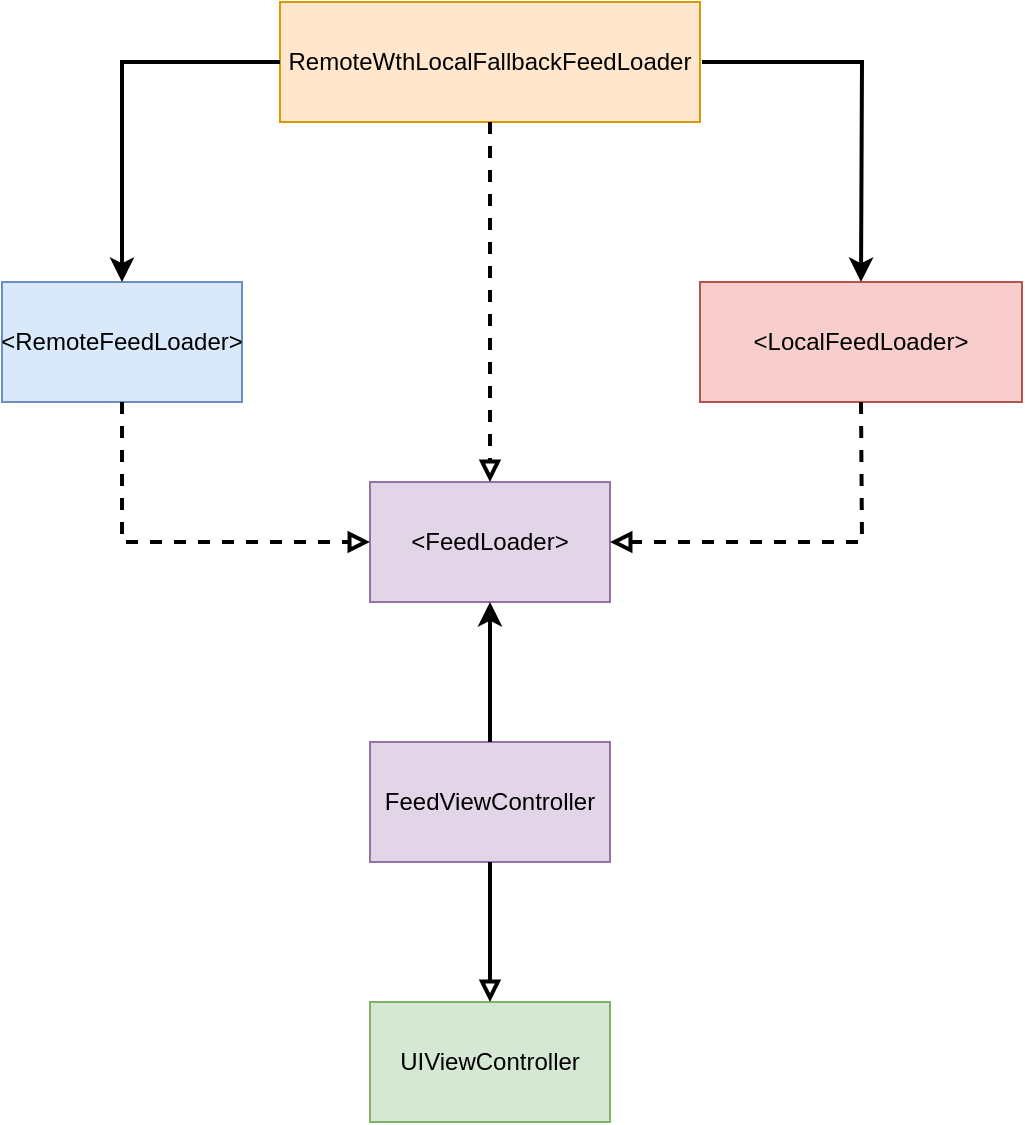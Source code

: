<mxfile version="18.0.0" type="dropbox"><diagram id="1CdzOrJcFUel-TkgF0vE" name="Page-1"><mxGraphModel dx="1426" dy="825" grid="1" gridSize="10" guides="1" tooltips="1" connect="1" arrows="1" fold="1" page="1" pageScale="1" pageWidth="827" pageHeight="1169" math="0" shadow="0"><root><mxCell id="0"/><mxCell id="1" parent="0"/><mxCell id="Go43n2lrQPPdRkr0XE8J-1" value="RemoteWthLocalFallbackFeedLoader" style="rounded=0;whiteSpace=wrap;html=1;fillColor=#ffe6cc;strokeColor=#d79b00;" parent="1" vertex="1"><mxGeometry x="309" y="140" width="210" height="60" as="geometry"/></mxCell><mxCell id="Go43n2lrQPPdRkr0XE8J-2" value="UIViewController" style="rounded=0;whiteSpace=wrap;html=1;fillColor=#d5e8d4;strokeColor=#82b366;" parent="1" vertex="1"><mxGeometry x="354" y="640" width="120" height="60" as="geometry"/></mxCell><mxCell id="Go43n2lrQPPdRkr0XE8J-3" value="FeedViewController" style="rounded=0;whiteSpace=wrap;html=1;fillColor=#e1d5e7;strokeColor=#9673a6;" parent="1" vertex="1"><mxGeometry x="354" y="510" width="120" height="60" as="geometry"/></mxCell><mxCell id="Go43n2lrQPPdRkr0XE8J-4" value="&amp;lt;FeedLoader&amp;gt;" style="rounded=0;whiteSpace=wrap;html=1;fillColor=#e1d5e7;strokeColor=#9673a6;" parent="1" vertex="1"><mxGeometry x="354" y="380" width="120" height="60" as="geometry"/></mxCell><mxCell id="Go43n2lrQPPdRkr0XE8J-5" value="&amp;lt;LocalFeedLoader&amp;gt;" style="rounded=0;whiteSpace=wrap;html=1;fillColor=#f8cecc;strokeColor=#b85450;" parent="1" vertex="1"><mxGeometry x="519" y="280" width="161" height="60" as="geometry"/></mxCell><mxCell id="Go43n2lrQPPdRkr0XE8J-6" value="&amp;lt;RemoteFeedLoader&amp;gt;" style="rounded=0;whiteSpace=wrap;html=1;fillColor=#dae8fc;strokeColor=#6c8ebf;" parent="1" vertex="1"><mxGeometry x="170" y="280" width="120" height="60" as="geometry"/></mxCell><mxCell id="Go43n2lrQPPdRkr0XE8J-8" value="" style="endArrow=block;html=1;rounded=0;exitX=0.5;exitY=1;exitDx=0;exitDy=0;entryX=0.5;entryY=0;entryDx=0;entryDy=0;strokeWidth=2;endFill=0;" parent="1" source="Go43n2lrQPPdRkr0XE8J-3" target="Go43n2lrQPPdRkr0XE8J-2" edge="1"><mxGeometry width="50" height="50" relative="1" as="geometry"><mxPoint x="390" y="450" as="sourcePoint"/><mxPoint x="440" y="400" as="targetPoint"/></mxGeometry></mxCell><mxCell id="Go43n2lrQPPdRkr0XE8J-9" value="" style="endArrow=classic;html=1;rounded=0;strokeWidth=2;exitX=0.5;exitY=0;exitDx=0;exitDy=0;entryX=0.5;entryY=1;entryDx=0;entryDy=0;" parent="1" source="Go43n2lrQPPdRkr0XE8J-3" target="Go43n2lrQPPdRkr0XE8J-4" edge="1"><mxGeometry width="50" height="50" relative="1" as="geometry"><mxPoint x="230" y="520" as="sourcePoint"/><mxPoint x="280" y="470" as="targetPoint"/></mxGeometry></mxCell><mxCell id="Go43n2lrQPPdRkr0XE8J-10" value="" style="endArrow=block;html=1;rounded=0;strokeWidth=2;exitX=0.5;exitY=1;exitDx=0;exitDy=0;dashed=1;endFill=0;" parent="1" source="Go43n2lrQPPdRkr0XE8J-1" target="Go43n2lrQPPdRkr0XE8J-4" edge="1"><mxGeometry width="50" height="50" relative="1" as="geometry"><mxPoint x="280" y="350" as="sourcePoint"/><mxPoint x="330" y="300" as="targetPoint"/></mxGeometry></mxCell><mxCell id="Go43n2lrQPPdRkr0XE8J-11" value="" style="endArrow=block;html=1;rounded=0;dashed=1;strokeWidth=2;exitX=0.5;exitY=1;exitDx=0;exitDy=0;entryX=0;entryY=0.5;entryDx=0;entryDy=0;endFill=0;" parent="1" source="Go43n2lrQPPdRkr0XE8J-6" target="Go43n2lrQPPdRkr0XE8J-4" edge="1"><mxGeometry width="50" height="50" relative="1" as="geometry"><mxPoint x="390" y="450" as="sourcePoint"/><mxPoint x="440" y="400" as="targetPoint"/><Array as="points"><mxPoint x="230" y="410"/></Array></mxGeometry></mxCell><mxCell id="Go43n2lrQPPdRkr0XE8J-12" value="" style="endArrow=block;html=1;rounded=0;dashed=1;strokeWidth=2;exitX=0.5;exitY=1;exitDx=0;exitDy=0;entryX=1;entryY=0.5;entryDx=0;entryDy=0;endFill=0;" parent="1" source="Go43n2lrQPPdRkr0XE8J-5" target="Go43n2lrQPPdRkr0XE8J-4" edge="1"><mxGeometry width="50" height="50" relative="1" as="geometry"><mxPoint x="530" y="440" as="sourcePoint"/><mxPoint x="580" y="390" as="targetPoint"/><Array as="points"><mxPoint x="600" y="410"/></Array></mxGeometry></mxCell><mxCell id="-sfizfmY3ZIiuGNamMlR-1" value="" style="endArrow=classic;html=1;rounded=0;strokeWidth=2;entryX=0.5;entryY=0;entryDx=0;entryDy=0;exitX=0;exitY=0.5;exitDx=0;exitDy=0;" edge="1" parent="1" source="Go43n2lrQPPdRkr0XE8J-1" target="Go43n2lrQPPdRkr0XE8J-6"><mxGeometry width="50" height="50" relative="1" as="geometry"><mxPoint x="220" y="240" as="sourcePoint"/><mxPoint x="270" y="190" as="targetPoint"/><Array as="points"><mxPoint x="230" y="170"/></Array></mxGeometry></mxCell><mxCell id="-sfizfmY3ZIiuGNamMlR-2" value="" style="endArrow=classic;html=1;rounded=0;strokeWidth=2;entryX=0.5;entryY=0;entryDx=0;entryDy=0;" edge="1" parent="1" target="Go43n2lrQPPdRkr0XE8J-5"><mxGeometry width="50" height="50" relative="1" as="geometry"><mxPoint x="520" y="170" as="sourcePoint"/><mxPoint x="580" y="150" as="targetPoint"/><Array as="points"><mxPoint x="600" y="170"/></Array></mxGeometry></mxCell></root></mxGraphModel></diagram></mxfile>